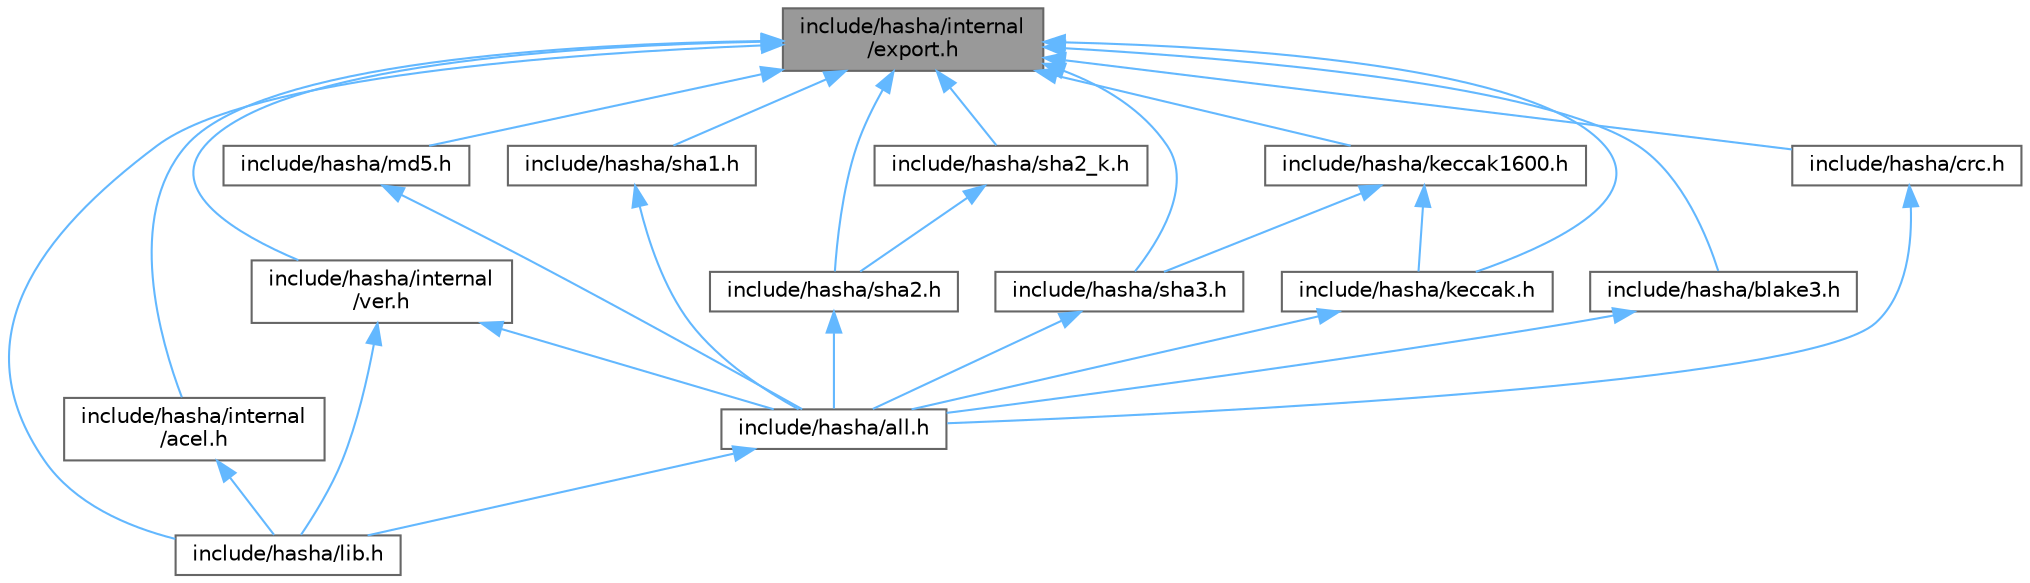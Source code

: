 digraph "include/hasha/internal/export.h"
{
 // LATEX_PDF_SIZE
  bgcolor="transparent";
  edge [fontname=Helvetica,fontsize=10,labelfontname=Helvetica,labelfontsize=10];
  node [fontname=Helvetica,fontsize=10,shape=box,height=0.2,width=0.4];
  Node1 [id="Node000001",label="include/hasha/internal\l/export.h",height=0.2,width=0.4,color="gray40", fillcolor="grey60", style="filled", fontcolor="black",tooltip=" "];
  Node1 -> Node2 [id="edge1_Node000001_Node000002",dir="back",color="steelblue1",style="solid",tooltip=" "];
  Node2 [id="Node000002",label="include/hasha/blake3.h",height=0.2,width=0.4,color="grey40", fillcolor="white", style="filled",URL="$d0/d8f/blake3_8h.html",tooltip="Header file for the BLAKE3 hashing algorithm."];
  Node2 -> Node3 [id="edge2_Node000002_Node000003",dir="back",color="steelblue1",style="solid",tooltip=" "];
  Node3 [id="Node000003",label="include/hasha/all.h",height=0.2,width=0.4,color="grey40", fillcolor="white", style="filled",URL="$da/d0d/all_8h.html",tooltip=" "];
  Node3 -> Node4 [id="edge3_Node000003_Node000004",dir="back",color="steelblue1",style="solid",tooltip=" "];
  Node4 [id="Node000004",label="include/hasha/lib.h",height=0.2,width=0.4,color="grey40", fillcolor="white", style="filled",URL="$de/d14/lib_8h.html",tooltip=" "];
  Node1 -> Node5 [id="edge4_Node000001_Node000005",dir="back",color="steelblue1",style="solid",tooltip=" "];
  Node5 [id="Node000005",label="include/hasha/crc.h",height=0.2,width=0.4,color="grey40", fillcolor="white", style="filled",URL="$dc/de6/crc_8h.html",tooltip="Header file for CRC32 checksum calculation."];
  Node5 -> Node3 [id="edge5_Node000005_Node000003",dir="back",color="steelblue1",style="solid",tooltip=" "];
  Node1 -> Node6 [id="edge6_Node000001_Node000006",dir="back",color="steelblue1",style="solid",tooltip=" "];
  Node6 [id="Node000006",label="include/hasha/internal\l/acel.h",height=0.2,width=0.4,color="grey40", fillcolor="white", style="filled",URL="$da/d17/acel_8h.html",tooltip=" "];
  Node6 -> Node4 [id="edge7_Node000006_Node000004",dir="back",color="steelblue1",style="solid",tooltip=" "];
  Node1 -> Node7 [id="edge8_Node000001_Node000007",dir="back",color="steelblue1",style="solid",tooltip=" "];
  Node7 [id="Node000007",label="include/hasha/internal\l/ver.h",height=0.2,width=0.4,color="grey40", fillcolor="white", style="filled",URL="$d9/d2e/ver_8h.html",tooltip=" "];
  Node7 -> Node3 [id="edge9_Node000007_Node000003",dir="back",color="steelblue1",style="solid",tooltip=" "];
  Node7 -> Node4 [id="edge10_Node000007_Node000004",dir="back",color="steelblue1",style="solid",tooltip=" "];
  Node1 -> Node8 [id="edge11_Node000001_Node000008",dir="back",color="steelblue1",style="solid",tooltip=" "];
  Node8 [id="Node000008",label="include/hasha/keccak.h",height=0.2,width=0.4,color="grey40", fillcolor="white", style="filled",URL="$d6/dd8/keccak_8h.html",tooltip="Header file for Keccak-based hash functions."];
  Node8 -> Node3 [id="edge12_Node000008_Node000003",dir="back",color="steelblue1",style="solid",tooltip=" "];
  Node1 -> Node9 [id="edge13_Node000001_Node000009",dir="back",color="steelblue1",style="solid",tooltip=" "];
  Node9 [id="Node000009",label="include/hasha/keccak1600.h",height=0.2,width=0.4,color="grey40", fillcolor="white", style="filled",URL="$d4/dad/keccak1600_8h.html",tooltip="Keccak-f[1600] permutation implementation for libhasha."];
  Node9 -> Node8 [id="edge14_Node000009_Node000008",dir="back",color="steelblue1",style="solid",tooltip=" "];
  Node9 -> Node10 [id="edge15_Node000009_Node000010",dir="back",color="steelblue1",style="solid",tooltip=" "];
  Node10 [id="Node000010",label="include/hasha/sha3.h",height=0.2,width=0.4,color="grey40", fillcolor="white", style="filled",URL="$d7/dda/sha3_8h.html",tooltip="Header file for SHA3 cryptographic hash functions."];
  Node10 -> Node3 [id="edge16_Node000010_Node000003",dir="back",color="steelblue1",style="solid",tooltip=" "];
  Node1 -> Node4 [id="edge17_Node000001_Node000004",dir="back",color="steelblue1",style="solid",tooltip=" "];
  Node1 -> Node11 [id="edge18_Node000001_Node000011",dir="back",color="steelblue1",style="solid",tooltip=" "];
  Node11 [id="Node000011",label="include/hasha/md5.h",height=0.2,width=0.4,color="grey40", fillcolor="white", style="filled",URL="$da/db0/md5_8h.html",tooltip="Header file for the MD5 cryptographic hash function."];
  Node11 -> Node3 [id="edge19_Node000011_Node000003",dir="back",color="steelblue1",style="solid",tooltip=" "];
  Node1 -> Node12 [id="edge20_Node000001_Node000012",dir="back",color="steelblue1",style="solid",tooltip=" "];
  Node12 [id="Node000012",label="include/hasha/sha1.h",height=0.2,width=0.4,color="grey40", fillcolor="white", style="filled",URL="$db/db5/sha1_8h.html",tooltip="Header file for the SHA-1 cryptographic hash algorithm."];
  Node12 -> Node3 [id="edge21_Node000012_Node000003",dir="back",color="steelblue1",style="solid",tooltip=" "];
  Node1 -> Node13 [id="edge22_Node000001_Node000013",dir="back",color="steelblue1",style="solid",tooltip=" "];
  Node13 [id="Node000013",label="include/hasha/sha2.h",height=0.2,width=0.4,color="grey40", fillcolor="white", style="filled",URL="$db/d4d/sha2_8h.html",tooltip="Header file for SHA-2 cryptographic hash functions."];
  Node13 -> Node3 [id="edge23_Node000013_Node000003",dir="back",color="steelblue1",style="solid",tooltip=" "];
  Node1 -> Node14 [id="edge24_Node000001_Node000014",dir="back",color="steelblue1",style="solid",tooltip=" "];
  Node14 [id="Node000014",label="include/hasha/sha2_k.h",height=0.2,width=0.4,color="grey40", fillcolor="white", style="filled",URL="$d7/d9c/sha2__k_8h.html",tooltip="SHA-2 Constants for Hash Computation."];
  Node14 -> Node13 [id="edge25_Node000014_Node000013",dir="back",color="steelblue1",style="solid",tooltip=" "];
  Node1 -> Node10 [id="edge26_Node000001_Node000010",dir="back",color="steelblue1",style="solid",tooltip=" "];
}
